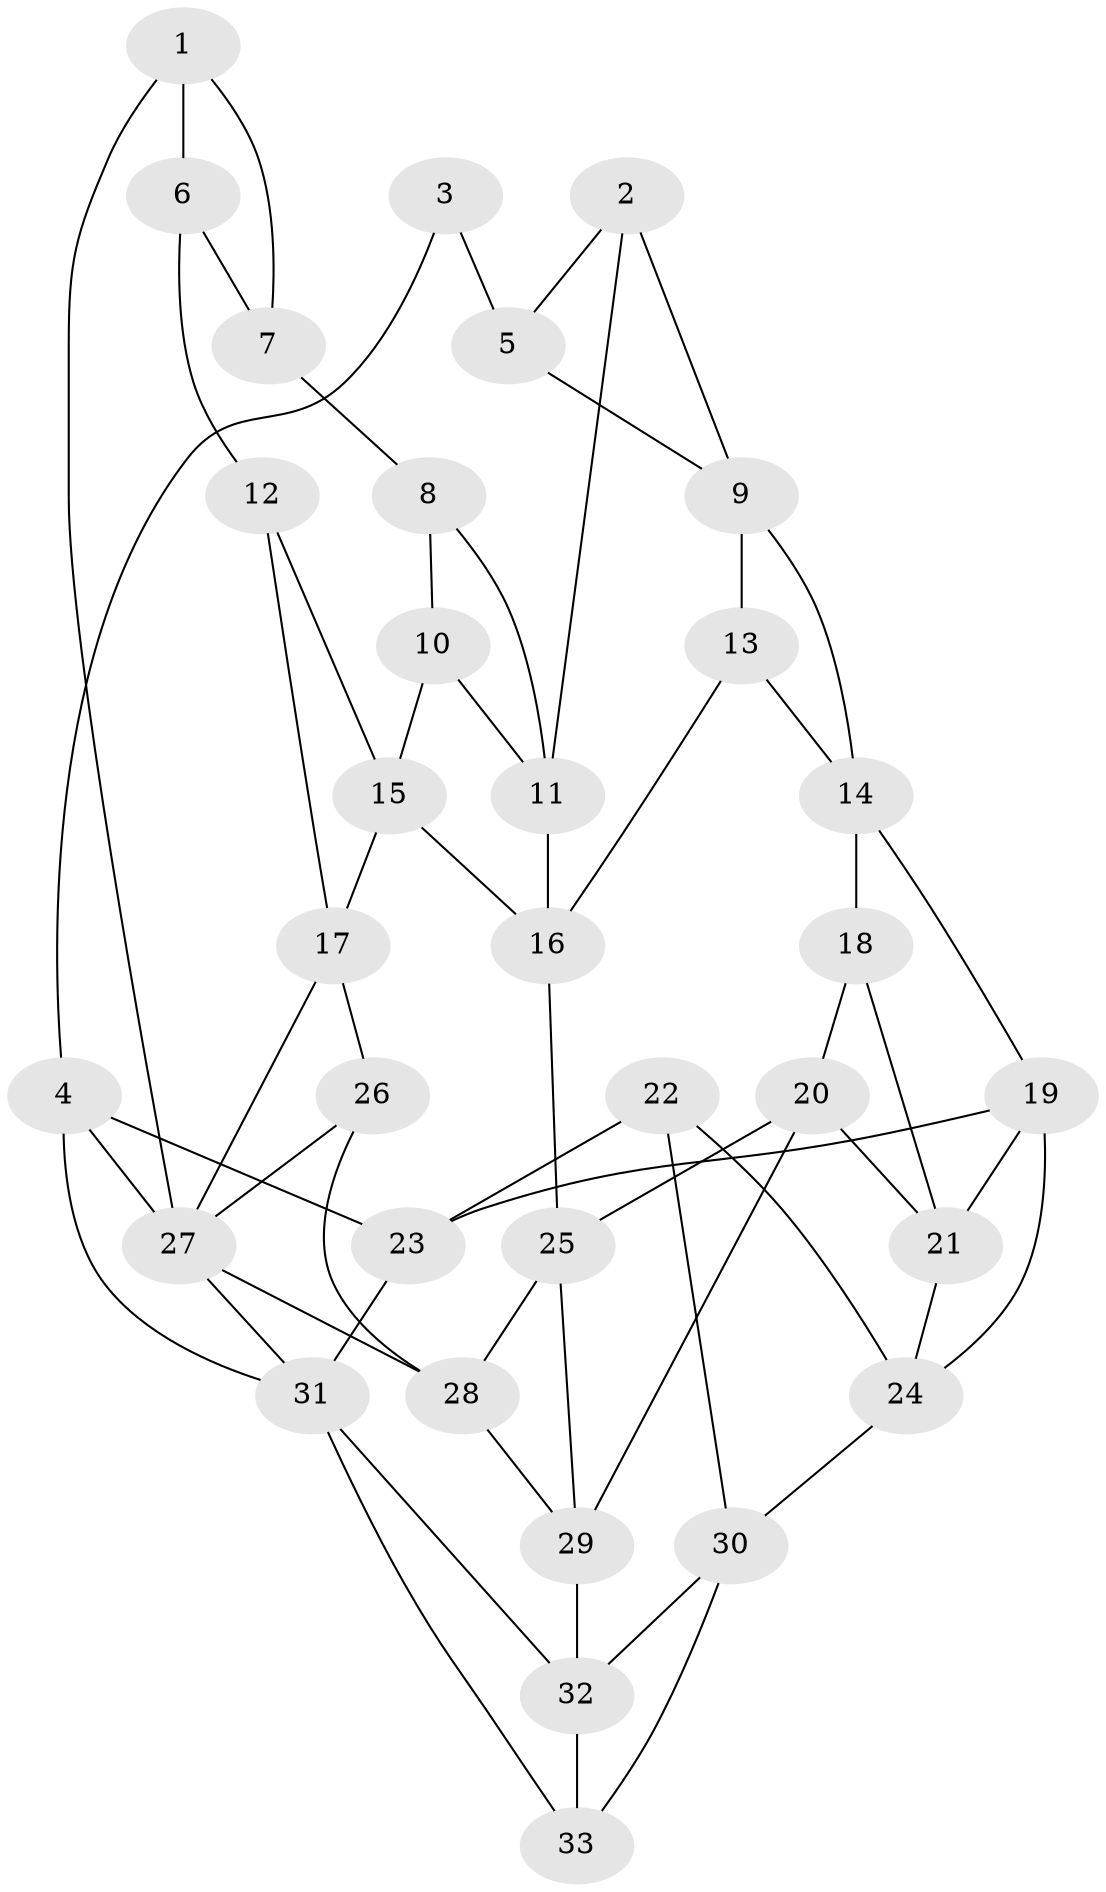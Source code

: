 // original degree distribution, {3: 0.030303030303030304, 5: 0.5151515151515151, 6: 0.21212121212121213, 4: 0.24242424242424243}
// Generated by graph-tools (version 1.1) at 2025/38/03/04/25 23:38:25]
// undirected, 33 vertices, 60 edges
graph export_dot {
  node [color=gray90,style=filled];
  1;
  2;
  3;
  4;
  5;
  6;
  7;
  8;
  9;
  10;
  11;
  12;
  13;
  14;
  15;
  16;
  17;
  18;
  19;
  20;
  21;
  22;
  23;
  24;
  25;
  26;
  27;
  28;
  29;
  30;
  31;
  32;
  33;
  1 -- 6 [weight=1.0];
  1 -- 7 [weight=1.0];
  1 -- 27 [weight=1.0];
  2 -- 5 [weight=1.0];
  2 -- 9 [weight=1.0];
  2 -- 11 [weight=1.0];
  3 -- 4 [weight=2.0];
  3 -- 5 [weight=2.0];
  4 -- 23 [weight=1.0];
  4 -- 27 [weight=1.0];
  4 -- 31 [weight=1.0];
  5 -- 9 [weight=1.0];
  6 -- 7 [weight=1.0];
  6 -- 12 [weight=2.0];
  7 -- 8 [weight=2.0];
  8 -- 10 [weight=1.0];
  8 -- 11 [weight=1.0];
  9 -- 13 [weight=1.0];
  9 -- 14 [weight=1.0];
  10 -- 11 [weight=1.0];
  10 -- 15 [weight=1.0];
  11 -- 16 [weight=1.0];
  12 -- 15 [weight=1.0];
  12 -- 17 [weight=1.0];
  13 -- 14 [weight=1.0];
  13 -- 16 [weight=1.0];
  14 -- 18 [weight=1.0];
  14 -- 19 [weight=1.0];
  15 -- 16 [weight=1.0];
  15 -- 17 [weight=1.0];
  16 -- 25 [weight=1.0];
  17 -- 26 [weight=1.0];
  17 -- 27 [weight=1.0];
  18 -- 20 [weight=1.0];
  18 -- 21 [weight=1.0];
  19 -- 21 [weight=1.0];
  19 -- 23 [weight=1.0];
  19 -- 24 [weight=1.0];
  20 -- 21 [weight=1.0];
  20 -- 25 [weight=1.0];
  20 -- 29 [weight=1.0];
  21 -- 24 [weight=1.0];
  22 -- 23 [weight=1.0];
  22 -- 24 [weight=1.0];
  22 -- 30 [weight=1.0];
  23 -- 31 [weight=1.0];
  24 -- 30 [weight=1.0];
  25 -- 28 [weight=1.0];
  25 -- 29 [weight=1.0];
  26 -- 27 [weight=2.0];
  26 -- 28 [weight=1.0];
  27 -- 28 [weight=1.0];
  27 -- 31 [weight=1.0];
  28 -- 29 [weight=1.0];
  29 -- 32 [weight=1.0];
  30 -- 32 [weight=1.0];
  30 -- 33 [weight=1.0];
  31 -- 32 [weight=1.0];
  31 -- 33 [weight=1.0];
  32 -- 33 [weight=1.0];
}
